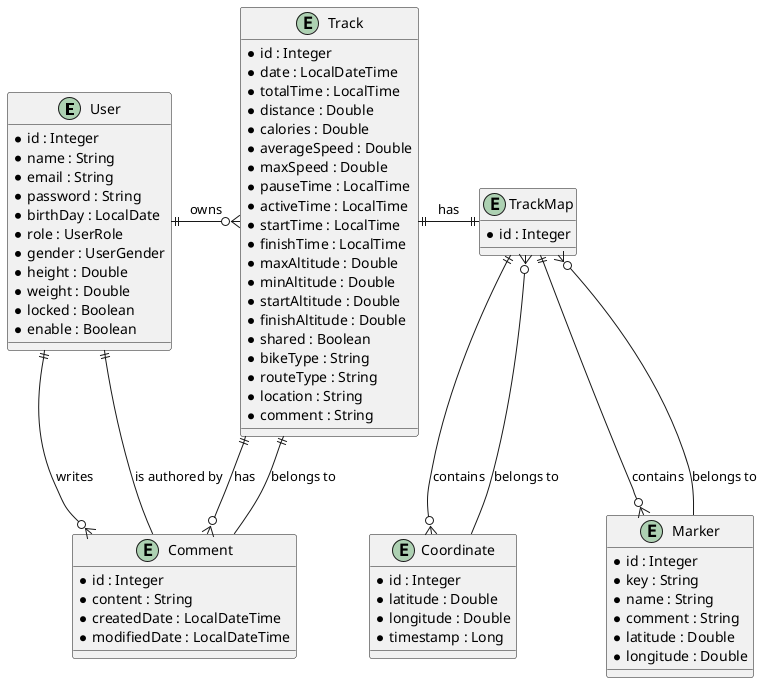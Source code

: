 @startuml

entity User {
    * id : Integer
    * name : String
    * email : String
    * password : String
    * birthDay : LocalDate
    * role : UserRole
    * gender : UserGender
    * height : Double
    * weight : Double
    * locked : Boolean
    * enable : Boolean
}

entity Track {
    * id : Integer
    * date : LocalDateTime
    * totalTime : LocalTime
    * distance : Double
    * calories : Double
    * averageSpeed : Double
    * maxSpeed : Double
    * pauseTime : LocalTime
    * activeTime : LocalTime
    * startTime : LocalTime
    * finishTime : LocalTime
    * maxAltitude : Double
    * minAltitude : Double
    * startAltitude : Double
    * finishAltitude : Double
    * shared : Boolean
    * bikeType : String
    * routeType : String
    * location : String
    * comment : String
}

entity TrackMap {
    * id : Integer
}

entity Coordinate {
    * id : Integer
    * latitude : Double
    * longitude : Double
    * timestamp : Long
}

entity Marker {
    * id : Integer
    * key : String
    * name : String
    * comment : String
    * latitude : Double
    * longitude : Double
}

entity Comment {
    * id : Integer
    * content : String
    * createdDate : LocalDateTime
    * modifiedDate : LocalDateTime
}

User ||-right-o{ Track : "owns"
User ||--o{ Comment : "writes"
Track ||-right-|| TrackMap : "has"
Track ||--o{ Comment : "has"
TrackMap ||--o{ Coordinate : "contains"
TrackMap ||--o{ Marker : "contains"
Coordinate --o{ TrackMap : "belongs to"
Marker --o{ TrackMap : "belongs to"
Comment --|| User : "is authored by"
Comment --|| Track : "belongs to"

@enduml
